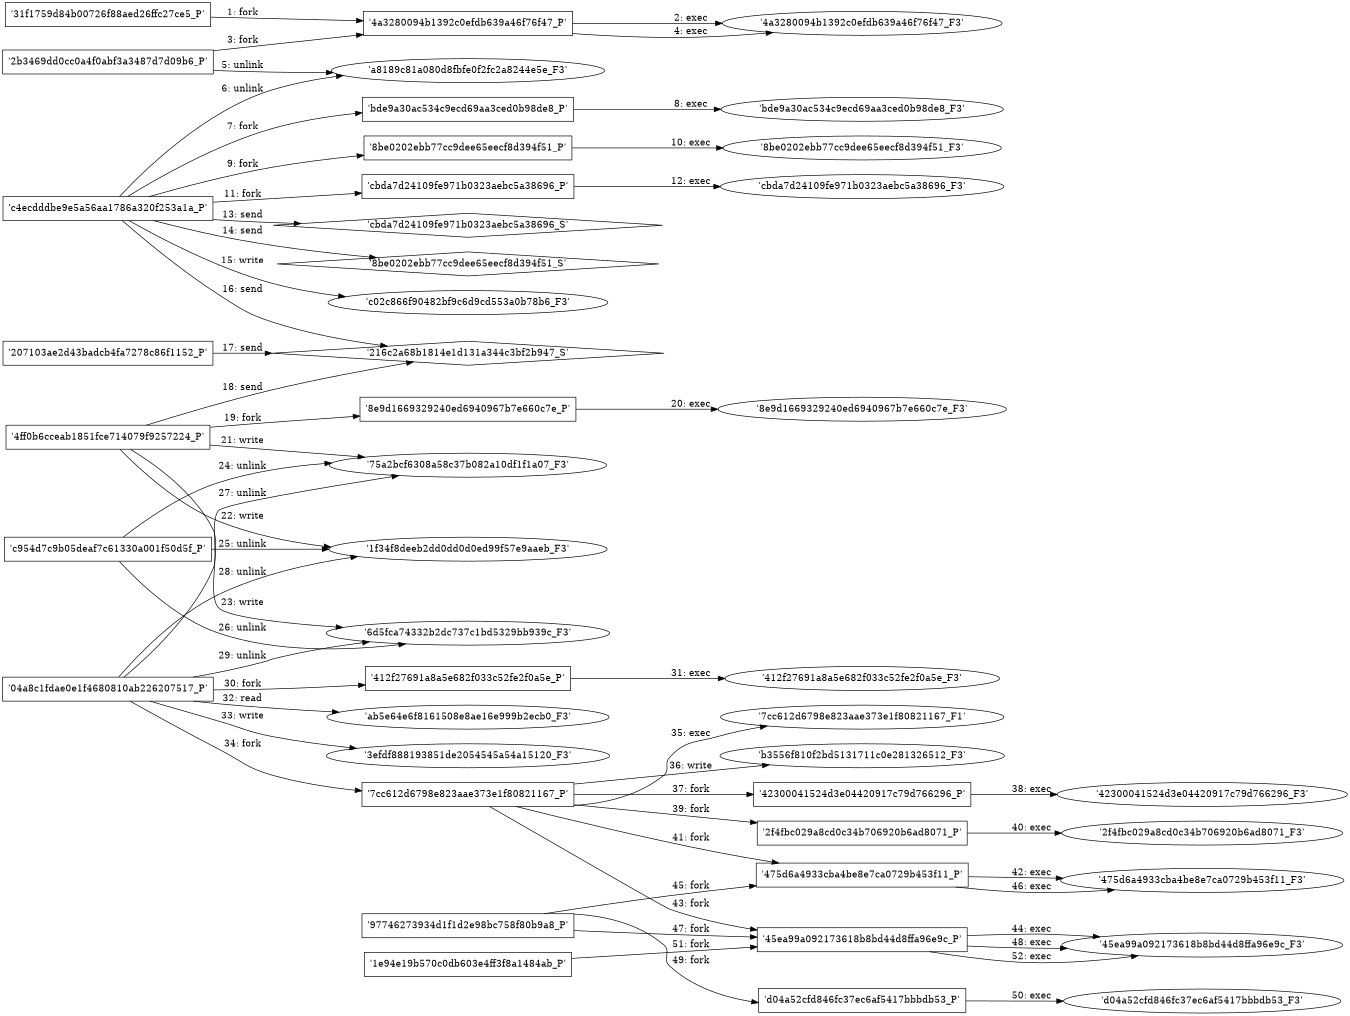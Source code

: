 digraph "D:\Learning\Paper\apt\基于CTI的攻击预警\Dataset\攻击图\ASGfromALLCTI\CCleaner Command and Control Causes Concern.dot" {
rankdir="LR"
size="9"
fixedsize="false"
splines="true"
nodesep=0.3
ranksep=0
fontsize=10
overlap="scalexy"
engine= "neato"
	"'31f1759d84b00726f88aed26ffc27ce5_P'" [node_type=Process shape=box]
	"'4a3280094b1392c0efdb639a46f76f47_P'" [node_type=Process shape=box]
	"'31f1759d84b00726f88aed26ffc27ce5_P'" -> "'4a3280094b1392c0efdb639a46f76f47_P'" [label="1: fork"]
	"'4a3280094b1392c0efdb639a46f76f47_P'" [node_type=Process shape=box]
	"'4a3280094b1392c0efdb639a46f76f47_F3'" [node_type=File shape=ellipse]
	"'4a3280094b1392c0efdb639a46f76f47_P'" -> "'4a3280094b1392c0efdb639a46f76f47_F3'" [label="2: exec"]
	"'2b3469dd0cc0a4f0abf3a3487d7d09b6_P'" [node_type=Process shape=box]
	"'4a3280094b1392c0efdb639a46f76f47_P'" [node_type=Process shape=box]
	"'2b3469dd0cc0a4f0abf3a3487d7d09b6_P'" -> "'4a3280094b1392c0efdb639a46f76f47_P'" [label="3: fork"]
	"'4a3280094b1392c0efdb639a46f76f47_P'" [node_type=Process shape=box]
	"'4a3280094b1392c0efdb639a46f76f47_F3'" [node_type=File shape=ellipse]
	"'4a3280094b1392c0efdb639a46f76f47_P'" -> "'4a3280094b1392c0efdb639a46f76f47_F3'" [label="4: exec"]
	"'a8189c81a080d8fbfe0f2fc2a8244e5e_F3'" [node_type=file shape=ellipse]
	"'2b3469dd0cc0a4f0abf3a3487d7d09b6_P'" [node_type=Process shape=box]
	"'2b3469dd0cc0a4f0abf3a3487d7d09b6_P'" -> "'a8189c81a080d8fbfe0f2fc2a8244e5e_F3'" [label="5: unlink"]
	"'a8189c81a080d8fbfe0f2fc2a8244e5e_F3'" [node_type=file shape=ellipse]
	"'c4ecdddbe9e5a56aa1786a320f253a1a_P'" [node_type=Process shape=box]
	"'c4ecdddbe9e5a56aa1786a320f253a1a_P'" -> "'a8189c81a080d8fbfe0f2fc2a8244e5e_F3'" [label="6: unlink"]
	"'c4ecdddbe9e5a56aa1786a320f253a1a_P'" [node_type=Process shape=box]
	"'bde9a30ac534c9ecd69aa3ced0b98de8_P'" [node_type=Process shape=box]
	"'c4ecdddbe9e5a56aa1786a320f253a1a_P'" -> "'bde9a30ac534c9ecd69aa3ced0b98de8_P'" [label="7: fork"]
	"'bde9a30ac534c9ecd69aa3ced0b98de8_P'" [node_type=Process shape=box]
	"'bde9a30ac534c9ecd69aa3ced0b98de8_F3'" [node_type=File shape=ellipse]
	"'bde9a30ac534c9ecd69aa3ced0b98de8_P'" -> "'bde9a30ac534c9ecd69aa3ced0b98de8_F3'" [label="8: exec"]
	"'c4ecdddbe9e5a56aa1786a320f253a1a_P'" [node_type=Process shape=box]
	"'8be0202ebb77cc9dee65eecf8d394f51_P'" [node_type=Process shape=box]
	"'c4ecdddbe9e5a56aa1786a320f253a1a_P'" -> "'8be0202ebb77cc9dee65eecf8d394f51_P'" [label="9: fork"]
	"'8be0202ebb77cc9dee65eecf8d394f51_P'" [node_type=Process shape=box]
	"'8be0202ebb77cc9dee65eecf8d394f51_F3'" [node_type=File shape=ellipse]
	"'8be0202ebb77cc9dee65eecf8d394f51_P'" -> "'8be0202ebb77cc9dee65eecf8d394f51_F3'" [label="10: exec"]
	"'c4ecdddbe9e5a56aa1786a320f253a1a_P'" [node_type=Process shape=box]
	"'cbda7d24109fe971b0323aebc5a38696_P'" [node_type=Process shape=box]
	"'c4ecdddbe9e5a56aa1786a320f253a1a_P'" -> "'cbda7d24109fe971b0323aebc5a38696_P'" [label="11: fork"]
	"'cbda7d24109fe971b0323aebc5a38696_P'" [node_type=Process shape=box]
	"'cbda7d24109fe971b0323aebc5a38696_F3'" [node_type=File shape=ellipse]
	"'cbda7d24109fe971b0323aebc5a38696_P'" -> "'cbda7d24109fe971b0323aebc5a38696_F3'" [label="12: exec"]
	"'cbda7d24109fe971b0323aebc5a38696_S'" [node_type=Socket shape=diamond]
	"'c4ecdddbe9e5a56aa1786a320f253a1a_P'" [node_type=Process shape=box]
	"'c4ecdddbe9e5a56aa1786a320f253a1a_P'" -> "'cbda7d24109fe971b0323aebc5a38696_S'" [label="13: send"]
	"'8be0202ebb77cc9dee65eecf8d394f51_S'" [node_type=Socket shape=diamond]
	"'c4ecdddbe9e5a56aa1786a320f253a1a_P'" [node_type=Process shape=box]
	"'c4ecdddbe9e5a56aa1786a320f253a1a_P'" -> "'8be0202ebb77cc9dee65eecf8d394f51_S'" [label="14: send"]
	"'c02c866f90482bf9c6d9cd553a0b78b6_F3'" [node_type=file shape=ellipse]
	"'c4ecdddbe9e5a56aa1786a320f253a1a_P'" [node_type=Process shape=box]
	"'c4ecdddbe9e5a56aa1786a320f253a1a_P'" -> "'c02c866f90482bf9c6d9cd553a0b78b6_F3'" [label="15: write"]
	"'216c2a68b1814e1d131a344c3bf2b947_S'" [node_type=Socket shape=diamond]
	"'c4ecdddbe9e5a56aa1786a320f253a1a_P'" [node_type=Process shape=box]
	"'c4ecdddbe9e5a56aa1786a320f253a1a_P'" -> "'216c2a68b1814e1d131a344c3bf2b947_S'" [label="16: send"]
	"'216c2a68b1814e1d131a344c3bf2b947_S'" [node_type=Socket shape=diamond]
	"'207103ae2d43badcb4fa7278c86f1152_P'" [node_type=Process shape=box]
	"'207103ae2d43badcb4fa7278c86f1152_P'" -> "'216c2a68b1814e1d131a344c3bf2b947_S'" [label="17: send"]
	"'216c2a68b1814e1d131a344c3bf2b947_S'" [node_type=Socket shape=diamond]
	"'4ff0b6cceab1851fce714079f9257224_P'" [node_type=Process shape=box]
	"'4ff0b6cceab1851fce714079f9257224_P'" -> "'216c2a68b1814e1d131a344c3bf2b947_S'" [label="18: send"]
	"'4ff0b6cceab1851fce714079f9257224_P'" [node_type=Process shape=box]
	"'8e9d1669329240ed6940967b7e660c7e_P'" [node_type=Process shape=box]
	"'4ff0b6cceab1851fce714079f9257224_P'" -> "'8e9d1669329240ed6940967b7e660c7e_P'" [label="19: fork"]
	"'8e9d1669329240ed6940967b7e660c7e_P'" [node_type=Process shape=box]
	"'8e9d1669329240ed6940967b7e660c7e_F3'" [node_type=File shape=ellipse]
	"'8e9d1669329240ed6940967b7e660c7e_P'" -> "'8e9d1669329240ed6940967b7e660c7e_F3'" [label="20: exec"]
	"'75a2bcf6308a58c37b082a10df1f1a07_F3'" [node_type=file shape=ellipse]
	"'4ff0b6cceab1851fce714079f9257224_P'" [node_type=Process shape=box]
	"'4ff0b6cceab1851fce714079f9257224_P'" -> "'75a2bcf6308a58c37b082a10df1f1a07_F3'" [label="21: write"]
	"'1f34f8deeb2dd0dd0d0ed99f57e9aaeb_F3'" [node_type=file shape=ellipse]
	"'4ff0b6cceab1851fce714079f9257224_P'" [node_type=Process shape=box]
	"'4ff0b6cceab1851fce714079f9257224_P'" -> "'1f34f8deeb2dd0dd0d0ed99f57e9aaeb_F3'" [label="22: write"]
	"'6d5fca74332b2dc737c1bd5329bb939c_F3'" [node_type=file shape=ellipse]
	"'4ff0b6cceab1851fce714079f9257224_P'" [node_type=Process shape=box]
	"'4ff0b6cceab1851fce714079f9257224_P'" -> "'6d5fca74332b2dc737c1bd5329bb939c_F3'" [label="23: write"]
	"'75a2bcf6308a58c37b082a10df1f1a07_F3'" [node_type=file shape=ellipse]
	"'c954d7c9b05deaf7c61330a001f50d5f_P'" [node_type=Process shape=box]
	"'c954d7c9b05deaf7c61330a001f50d5f_P'" -> "'75a2bcf6308a58c37b082a10df1f1a07_F3'" [label="24: unlink"]
	"'1f34f8deeb2dd0dd0d0ed99f57e9aaeb_F3'" [node_type=file shape=ellipse]
	"'c954d7c9b05deaf7c61330a001f50d5f_P'" [node_type=Process shape=box]
	"'c954d7c9b05deaf7c61330a001f50d5f_P'" -> "'1f34f8deeb2dd0dd0d0ed99f57e9aaeb_F3'" [label="25: unlink"]
	"'6d5fca74332b2dc737c1bd5329bb939c_F3'" [node_type=file shape=ellipse]
	"'c954d7c9b05deaf7c61330a001f50d5f_P'" [node_type=Process shape=box]
	"'c954d7c9b05deaf7c61330a001f50d5f_P'" -> "'6d5fca74332b2dc737c1bd5329bb939c_F3'" [label="26: unlink"]
	"'75a2bcf6308a58c37b082a10df1f1a07_F3'" [node_type=file shape=ellipse]
	"'04a8c1fdae0e1f4680810ab226207517_P'" [node_type=Process shape=box]
	"'04a8c1fdae0e1f4680810ab226207517_P'" -> "'75a2bcf6308a58c37b082a10df1f1a07_F3'" [label="27: unlink"]
	"'1f34f8deeb2dd0dd0d0ed99f57e9aaeb_F3'" [node_type=file shape=ellipse]
	"'04a8c1fdae0e1f4680810ab226207517_P'" [node_type=Process shape=box]
	"'04a8c1fdae0e1f4680810ab226207517_P'" -> "'1f34f8deeb2dd0dd0d0ed99f57e9aaeb_F3'" [label="28: unlink"]
	"'6d5fca74332b2dc737c1bd5329bb939c_F3'" [node_type=file shape=ellipse]
	"'04a8c1fdae0e1f4680810ab226207517_P'" [node_type=Process shape=box]
	"'04a8c1fdae0e1f4680810ab226207517_P'" -> "'6d5fca74332b2dc737c1bd5329bb939c_F3'" [label="29: unlink"]
	"'04a8c1fdae0e1f4680810ab226207517_P'" [node_type=Process shape=box]
	"'412f27691a8a5e682f033c52fe2f0a5e_P'" [node_type=Process shape=box]
	"'04a8c1fdae0e1f4680810ab226207517_P'" -> "'412f27691a8a5e682f033c52fe2f0a5e_P'" [label="30: fork"]
	"'412f27691a8a5e682f033c52fe2f0a5e_P'" [node_type=Process shape=box]
	"'412f27691a8a5e682f033c52fe2f0a5e_F3'" [node_type=File shape=ellipse]
	"'412f27691a8a5e682f033c52fe2f0a5e_P'" -> "'412f27691a8a5e682f033c52fe2f0a5e_F3'" [label="31: exec"]
	"'ab5e64e6f8161508e8ae16e999b2ecb0_F3'" [node_type=file shape=ellipse]
	"'04a8c1fdae0e1f4680810ab226207517_P'" [node_type=Process shape=box]
	"'04a8c1fdae0e1f4680810ab226207517_P'" -> "'ab5e64e6f8161508e8ae16e999b2ecb0_F3'" [label="32: read"]
	"'3efdf888193851de2054545a54a15120_F3'" [node_type=file shape=ellipse]
	"'04a8c1fdae0e1f4680810ab226207517_P'" [node_type=Process shape=box]
	"'04a8c1fdae0e1f4680810ab226207517_P'" -> "'3efdf888193851de2054545a54a15120_F3'" [label="33: write"]
	"'04a8c1fdae0e1f4680810ab226207517_P'" [node_type=Process shape=box]
	"'7cc612d6798e823aae373e1f80821167_P'" [node_type=Process shape=box]
	"'04a8c1fdae0e1f4680810ab226207517_P'" -> "'7cc612d6798e823aae373e1f80821167_P'" [label="34: fork"]
	"'7cc612d6798e823aae373e1f80821167_P'" [node_type=Process shape=box]
	"'7cc612d6798e823aae373e1f80821167_F1'" [node_type=File shape=ellipse]
	"'7cc612d6798e823aae373e1f80821167_P'" -> "'7cc612d6798e823aae373e1f80821167_F1'" [label="35: exec"]
	"'b3556f810f2bd5131711c0e281326512_F3'" [node_type=file shape=ellipse]
	"'7cc612d6798e823aae373e1f80821167_P'" [node_type=Process shape=box]
	"'7cc612d6798e823aae373e1f80821167_P'" -> "'b3556f810f2bd5131711c0e281326512_F3'" [label="36: write"]
	"'7cc612d6798e823aae373e1f80821167_P'" [node_type=Process shape=box]
	"'42300041524d3e04420917c79d766296_P'" [node_type=Process shape=box]
	"'7cc612d6798e823aae373e1f80821167_P'" -> "'42300041524d3e04420917c79d766296_P'" [label="37: fork"]
	"'42300041524d3e04420917c79d766296_P'" [node_type=Process shape=box]
	"'42300041524d3e04420917c79d766296_F3'" [node_type=File shape=ellipse]
	"'42300041524d3e04420917c79d766296_P'" -> "'42300041524d3e04420917c79d766296_F3'" [label="38: exec"]
	"'7cc612d6798e823aae373e1f80821167_P'" [node_type=Process shape=box]
	"'2f4fbc029a8cd0c34b706920b6ad8071_P'" [node_type=Process shape=box]
	"'7cc612d6798e823aae373e1f80821167_P'" -> "'2f4fbc029a8cd0c34b706920b6ad8071_P'" [label="39: fork"]
	"'2f4fbc029a8cd0c34b706920b6ad8071_P'" [node_type=Process shape=box]
	"'2f4fbc029a8cd0c34b706920b6ad8071_F3'" [node_type=File shape=ellipse]
	"'2f4fbc029a8cd0c34b706920b6ad8071_P'" -> "'2f4fbc029a8cd0c34b706920b6ad8071_F3'" [label="40: exec"]
	"'7cc612d6798e823aae373e1f80821167_P'" [node_type=Process shape=box]
	"'475d6a4933cba4be8e7ca0729b453f11_P'" [node_type=Process shape=box]
	"'7cc612d6798e823aae373e1f80821167_P'" -> "'475d6a4933cba4be8e7ca0729b453f11_P'" [label="41: fork"]
	"'475d6a4933cba4be8e7ca0729b453f11_P'" [node_type=Process shape=box]
	"'475d6a4933cba4be8e7ca0729b453f11_F3'" [node_type=File shape=ellipse]
	"'475d6a4933cba4be8e7ca0729b453f11_P'" -> "'475d6a4933cba4be8e7ca0729b453f11_F3'" [label="42: exec"]
	"'7cc612d6798e823aae373e1f80821167_P'" [node_type=Process shape=box]
	"'45ea99a092173618b8bd44d8ffa96e9c_P'" [node_type=Process shape=box]
	"'7cc612d6798e823aae373e1f80821167_P'" -> "'45ea99a092173618b8bd44d8ffa96e9c_P'" [label="43: fork"]
	"'45ea99a092173618b8bd44d8ffa96e9c_P'" [node_type=Process shape=box]
	"'45ea99a092173618b8bd44d8ffa96e9c_F3'" [node_type=File shape=ellipse]
	"'45ea99a092173618b8bd44d8ffa96e9c_P'" -> "'45ea99a092173618b8bd44d8ffa96e9c_F3'" [label="44: exec"]
	"'97746273934d1f1d2e98bc758f80b9a8_P'" [node_type=Process shape=box]
	"'475d6a4933cba4be8e7ca0729b453f11_P'" [node_type=Process shape=box]
	"'97746273934d1f1d2e98bc758f80b9a8_P'" -> "'475d6a4933cba4be8e7ca0729b453f11_P'" [label="45: fork"]
	"'475d6a4933cba4be8e7ca0729b453f11_P'" [node_type=Process shape=box]
	"'475d6a4933cba4be8e7ca0729b453f11_F3'" [node_type=File shape=ellipse]
	"'475d6a4933cba4be8e7ca0729b453f11_P'" -> "'475d6a4933cba4be8e7ca0729b453f11_F3'" [label="46: exec"]
	"'97746273934d1f1d2e98bc758f80b9a8_P'" [node_type=Process shape=box]
	"'45ea99a092173618b8bd44d8ffa96e9c_P'" [node_type=Process shape=box]
	"'97746273934d1f1d2e98bc758f80b9a8_P'" -> "'45ea99a092173618b8bd44d8ffa96e9c_P'" [label="47: fork"]
	"'45ea99a092173618b8bd44d8ffa96e9c_P'" [node_type=Process shape=box]
	"'45ea99a092173618b8bd44d8ffa96e9c_F3'" [node_type=File shape=ellipse]
	"'45ea99a092173618b8bd44d8ffa96e9c_P'" -> "'45ea99a092173618b8bd44d8ffa96e9c_F3'" [label="48: exec"]
	"'97746273934d1f1d2e98bc758f80b9a8_P'" [node_type=Process shape=box]
	"'d04a52cfd846fc37ec6af5417bbbdb53_P'" [node_type=Process shape=box]
	"'97746273934d1f1d2e98bc758f80b9a8_P'" -> "'d04a52cfd846fc37ec6af5417bbbdb53_P'" [label="49: fork"]
	"'d04a52cfd846fc37ec6af5417bbbdb53_P'" [node_type=Process shape=box]
	"'d04a52cfd846fc37ec6af5417bbbdb53_F3'" [node_type=File shape=ellipse]
	"'d04a52cfd846fc37ec6af5417bbbdb53_P'" -> "'d04a52cfd846fc37ec6af5417bbbdb53_F3'" [label="50: exec"]
	"'1e94e19b570c0db603e4ff3f8a1484ab_P'" [node_type=Process shape=box]
	"'45ea99a092173618b8bd44d8ffa96e9c_P'" [node_type=Process shape=box]
	"'1e94e19b570c0db603e4ff3f8a1484ab_P'" -> "'45ea99a092173618b8bd44d8ffa96e9c_P'" [label="51: fork"]
	"'45ea99a092173618b8bd44d8ffa96e9c_P'" [node_type=Process shape=box]
	"'45ea99a092173618b8bd44d8ffa96e9c_F3'" [node_type=File shape=ellipse]
	"'45ea99a092173618b8bd44d8ffa96e9c_P'" -> "'45ea99a092173618b8bd44d8ffa96e9c_F3'" [label="52: exec"]
}
